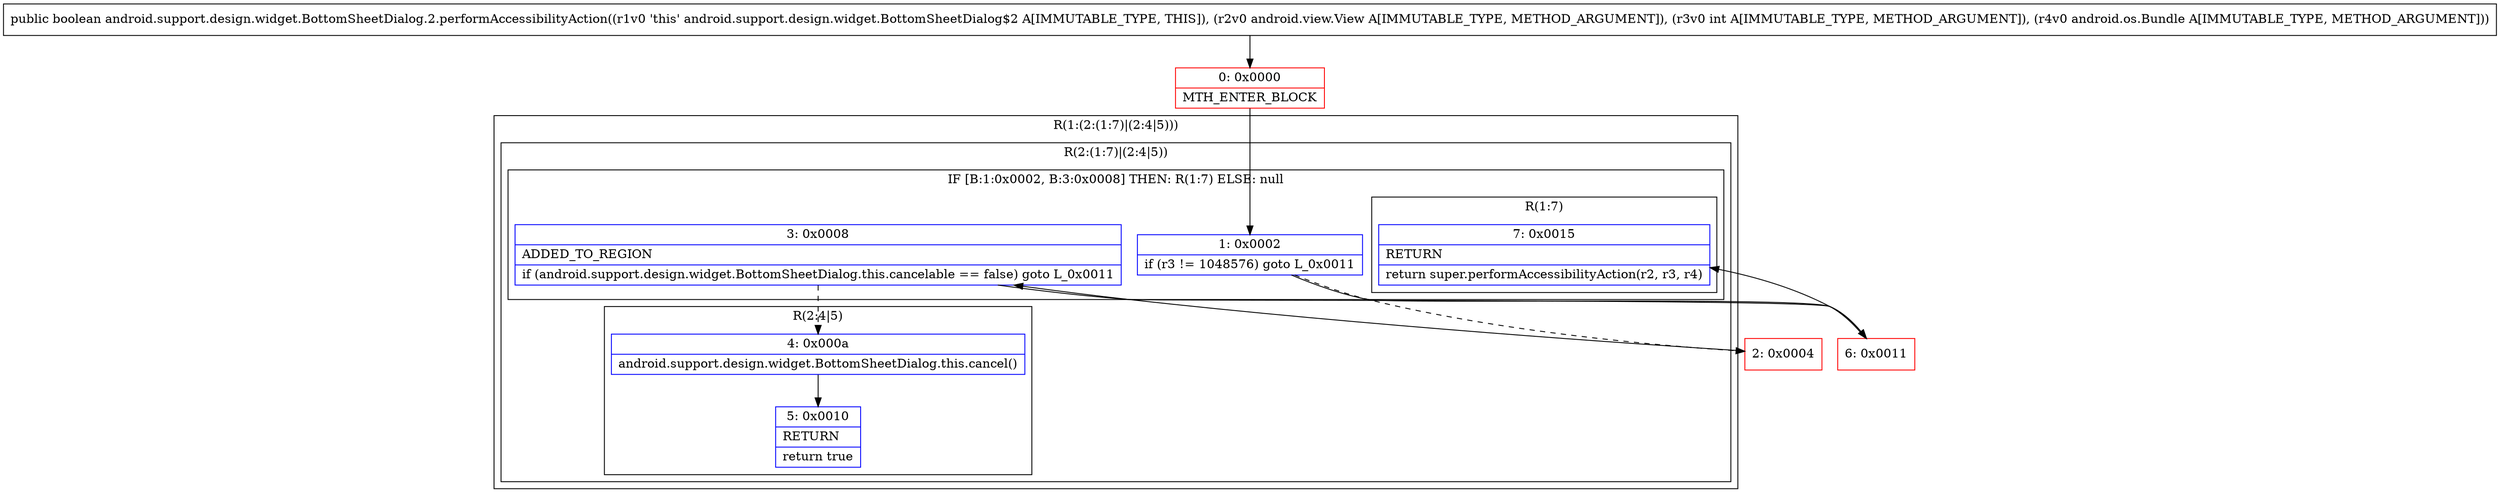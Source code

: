 digraph "CFG forandroid.support.design.widget.BottomSheetDialog.2.performAccessibilityAction(Landroid\/view\/View;ILandroid\/os\/Bundle;)Z" {
subgraph cluster_Region_934924085 {
label = "R(1:(2:(1:7)|(2:4|5)))";
node [shape=record,color=blue];
subgraph cluster_Region_276180937 {
label = "R(2:(1:7)|(2:4|5))";
node [shape=record,color=blue];
subgraph cluster_IfRegion_403858308 {
label = "IF [B:1:0x0002, B:3:0x0008] THEN: R(1:7) ELSE: null";
node [shape=record,color=blue];
Node_1 [shape=record,label="{1\:\ 0x0002|if (r3 != 1048576) goto L_0x0011\l}"];
Node_3 [shape=record,label="{3\:\ 0x0008|ADDED_TO_REGION\l|if (android.support.design.widget.BottomSheetDialog.this.cancelable == false) goto L_0x0011\l}"];
subgraph cluster_Region_1820533813 {
label = "R(1:7)";
node [shape=record,color=blue];
Node_7 [shape=record,label="{7\:\ 0x0015|RETURN\l|return super.performAccessibilityAction(r2, r3, r4)\l}"];
}
}
subgraph cluster_Region_356163319 {
label = "R(2:4|5)";
node [shape=record,color=blue];
Node_4 [shape=record,label="{4\:\ 0x000a|android.support.design.widget.BottomSheetDialog.this.cancel()\l}"];
Node_5 [shape=record,label="{5\:\ 0x0010|RETURN\l|return true\l}"];
}
}
}
Node_0 [shape=record,color=red,label="{0\:\ 0x0000|MTH_ENTER_BLOCK\l}"];
Node_2 [shape=record,color=red,label="{2\:\ 0x0004}"];
Node_6 [shape=record,color=red,label="{6\:\ 0x0011}"];
MethodNode[shape=record,label="{public boolean android.support.design.widget.BottomSheetDialog.2.performAccessibilityAction((r1v0 'this' android.support.design.widget.BottomSheetDialog$2 A[IMMUTABLE_TYPE, THIS]), (r2v0 android.view.View A[IMMUTABLE_TYPE, METHOD_ARGUMENT]), (r3v0 int A[IMMUTABLE_TYPE, METHOD_ARGUMENT]), (r4v0 android.os.Bundle A[IMMUTABLE_TYPE, METHOD_ARGUMENT])) }"];
MethodNode -> Node_0;
Node_1 -> Node_2[style=dashed];
Node_1 -> Node_6;
Node_3 -> Node_4[style=dashed];
Node_3 -> Node_6;
Node_4 -> Node_5;
Node_0 -> Node_1;
Node_2 -> Node_3;
Node_6 -> Node_7;
}

